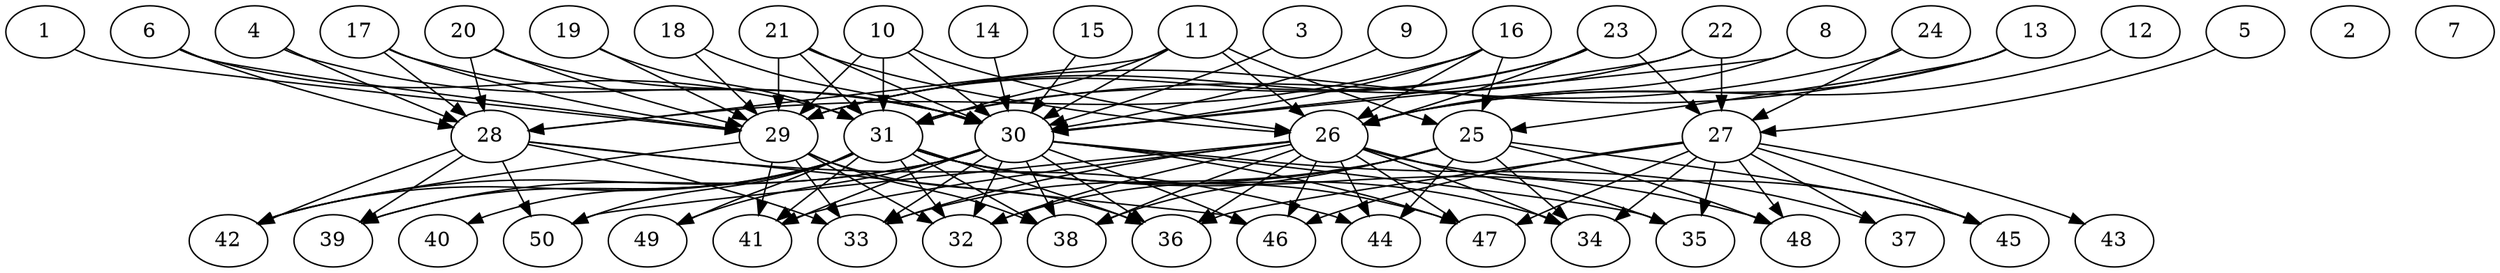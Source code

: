// DAG (tier=3-complex, mode=compute, n=50, ccr=0.456, fat=0.746, density=0.732, regular=0.280, jump=0.206, mindata=1048576, maxdata=16777216)
// DAG automatically generated by daggen at Sun Aug 24 16:33:34 2025
// /home/ermia/Project/Environments/daggen/bin/daggen --dot --ccr 0.456 --fat 0.746 --regular 0.280 --density 0.732 --jump 0.206 --mindata 1048576 --maxdata 16777216 -n 50 
digraph G {
  1 [size="133253677785313968128", alpha="0.04", expect_size="66626838892656984064"]
  1 -> 29 [size ="208709774999552"]
  2 [size="2127697519901675008", alpha="0.20", expect_size="1063848759950837504"]
  3 [size="108962242634088304", alpha="0.18", expect_size="54481121317044152"]
  3 -> 30 [size ="1854364075425792"]
  4 [size="872694973212906752", alpha="0.14", expect_size="436347486606453376"]
  4 -> 28 [size ="707544322408448"]
  4 -> 30 [size ="707544322408448"]
  5 [size="1468482604498944000", alpha="0.14", expect_size="734241302249472000"]
  5 -> 27 [size ="10335603916800"]
  6 [size="31501858050984812", alpha="0.16", expect_size="15750929025492406"]
  6 -> 28 [size ="73646685028352"]
  6 -> 29 [size ="73646685028352"]
  6 -> 31 [size ="73646685028352"]
  7 [size="59657384450385152", alpha="0.06", expect_size="29828692225192576"]
  8 [size="21327066699117236", alpha="0.13", expect_size="10663533349558618"]
  8 -> 26 [size ="446661574787072"]
  8 -> 30 [size ="446661574787072"]
  9 [size="114484621601120064", alpha="0.19", expect_size="57242310800560032"]
  9 -> 30 [size ="63254432841728"]
  10 [size="125687759428097904", alpha="0.17", expect_size="62843879714048952"]
  10 -> 26 [size ="1994354314969088"]
  10 -> 29 [size ="1994354314969088"]
  10 -> 30 [size ="1994354314969088"]
  10 -> 31 [size ="1994354314969088"]
  11 [size="98864415978756672", alpha="0.08", expect_size="49432207989378336"]
  11 -> 25 [size ="1807272611151872"]
  11 -> 26 [size ="1807272611151872"]
  11 -> 28 [size ="1807272611151872"]
  11 -> 30 [size ="1807272611151872"]
  11 -> 31 [size ="1807272611151872"]
  12 [size="99835967158648384", alpha="0.03", expect_size="49917983579324192"]
  12 -> 26 [size ="107631913992192"]
  13 [size="3431816064504386", alpha="0.05", expect_size="1715908032252193"]
  13 -> 25 [size ="69917109911552"]
  13 -> 26 [size ="69917109911552"]
  13 -> 31 [size ="69917109911552"]
  14 [size="17225335598434206", alpha="0.10", expect_size="8612667799217103"]
  14 -> 30 [size ="1379118058831872"]
  15 [size="58798347028997232", alpha="0.03", expect_size="29399173514498616"]
  15 -> 30 [size ="1285467278409728"]
  16 [size="20674990213195108", alpha="0.10", expect_size="10337495106597554"]
  16 -> 25 [size ="401468075016192"]
  16 -> 26 [size ="401468075016192"]
  16 -> 28 [size ="401468075016192"]
  16 -> 30 [size ="401468075016192"]
  17 [size="18321387718985716", alpha="0.07", expect_size="9160693859492858"]
  17 -> 28 [size ="409516483018752"]
  17 -> 29 [size ="409516483018752"]
  17 -> 30 [size ="409516483018752"]
  18 [size="1364664279605530591232", alpha="0.11", expect_size="682332139802765295616"]
  18 -> 29 [size ="984254032904192"]
  18 -> 30 [size ="984254032904192"]
  19 [size="13410137187570424", alpha="0.09", expect_size="6705068593785212"]
  19 -> 29 [size ="227002476920832"]
  19 -> 31 [size ="227002476920832"]
  20 [size="1149826826472048", alpha="0.05", expect_size="574913413236024"]
  20 -> 28 [size ="92017526833152"]
  20 -> 29 [size ="92017526833152"]
  20 -> 30 [size ="92017526833152"]
  21 [size="2656511444647936000000", alpha="0.12", expect_size="1328255722323968000000"]
  21 -> 26 [size ="1534491361280000"]
  21 -> 29 [size ="1534491361280000"]
  21 -> 30 [size ="1534491361280000"]
  21 -> 31 [size ="1534491361280000"]
  22 [size="29421256130743716", alpha="0.06", expect_size="14710628065371858"]
  22 -> 27 [size ="726623313723392"]
  22 -> 29 [size ="726623313723392"]
  22 -> 30 [size ="726623313723392"]
  23 [size="128424403362478292992", alpha="0.13", expect_size="64212201681239146496"]
  23 -> 26 [size ="203636219052032"]
  23 -> 27 [size ="203636219052032"]
  23 -> 29 [size ="203636219052032"]
  23 -> 31 [size ="203636219052032"]
  24 [size="1200354375828989440", alpha="0.02", expect_size="600177187914494720"]
  24 -> 27 [size ="1187711138398208"]
  24 -> 29 [size ="1187711138398208"]
  25 [size="3657585377079550464", alpha="0.11", expect_size="1828792688539775232"]
  25 -> 32 [size ="1836199392051200"]
  25 -> 33 [size ="1836199392051200"]
  25 -> 34 [size ="1836199392051200"]
  25 -> 38 [size ="1836199392051200"]
  25 -> 44 [size ="1836199392051200"]
  25 -> 45 [size ="1836199392051200"]
  25 -> 48 [size ="1836199392051200"]
  26 [size="4832157593579290624", alpha="0.06", expect_size="2416078796789645312"]
  26 -> 32 [size ="22865676075008"]
  26 -> 33 [size ="22865676075008"]
  26 -> 34 [size ="22865676075008"]
  26 -> 35 [size ="22865676075008"]
  26 -> 36 [size ="22865676075008"]
  26 -> 38 [size ="22865676075008"]
  26 -> 41 [size ="22865676075008"]
  26 -> 44 [size ="22865676075008"]
  26 -> 45 [size ="22865676075008"]
  26 -> 46 [size ="22865676075008"]
  26 -> 47 [size ="22865676075008"]
  26 -> 50 [size ="22865676075008"]
  27 [size="249863799336551776", alpha="0.13", expect_size="124931899668275888"]
  27 -> 34 [size ="630416985817088"]
  27 -> 35 [size ="630416985817088"]
  27 -> 36 [size ="630416985817088"]
  27 -> 37 [size ="630416985817088"]
  27 -> 43 [size ="630416985817088"]
  27 -> 45 [size ="630416985817088"]
  27 -> 46 [size ="630416985817088"]
  27 -> 47 [size ="630416985817088"]
  27 -> 48 [size ="630416985817088"]
  28 [size="15161068890475200512", alpha="0.18", expect_size="7580534445237600256"]
  28 -> 33 [size ="49005316800512"]
  28 -> 39 [size ="49005316800512"]
  28 -> 42 [size ="49005316800512"]
  28 -> 44 [size ="49005316800512"]
  28 -> 46 [size ="49005316800512"]
  28 -> 50 [size ="49005316800512"]
  29 [size="50505969335059896", alpha="0.07", expect_size="25252984667529948"]
  29 -> 32 [size ="1560926012571648"]
  29 -> 33 [size ="1560926012571648"]
  29 -> 36 [size ="1560926012571648"]
  29 -> 38 [size ="1560926012571648"]
  29 -> 41 [size ="1560926012571648"]
  29 -> 42 [size ="1560926012571648"]
  30 [size="22032647964187668", alpha="0.05", expect_size="11016323982093834"]
  30 -> 32 [size ="13233331109888"]
  30 -> 33 [size ="13233331109888"]
  30 -> 35 [size ="13233331109888"]
  30 -> 36 [size ="13233331109888"]
  30 -> 37 [size ="13233331109888"]
  30 -> 38 [size ="13233331109888"]
  30 -> 39 [size ="13233331109888"]
  30 -> 41 [size ="13233331109888"]
  30 -> 42 [size ="13233331109888"]
  30 -> 46 [size ="13233331109888"]
  30 -> 47 [size ="13233331109888"]
  30 -> 49 [size ="13233331109888"]
  31 [size="369176203826820032", alpha="0.05", expect_size="184588101913410016"]
  31 -> 32 [size ="683257364480000"]
  31 -> 34 [size ="683257364480000"]
  31 -> 36 [size ="683257364480000"]
  31 -> 38 [size ="683257364480000"]
  31 -> 39 [size ="683257364480000"]
  31 -> 40 [size ="683257364480000"]
  31 -> 41 [size ="683257364480000"]
  31 -> 42 [size ="683257364480000"]
  31 -> 47 [size ="683257364480000"]
  31 -> 48 [size ="683257364480000"]
  31 -> 49 [size ="683257364480000"]
  31 -> 50 [size ="683257364480000"]
  32 [size="2828556132673344", alpha="0.04", expect_size="1414278066336672"]
  33 [size="2328888244461438976", alpha="0.14", expect_size="1164444122230719488"]
  34 [size="16668648031063280", alpha="0.17", expect_size="8334324015531640"]
  35 [size="76111380513599296", alpha="0.18", expect_size="38055690256799648"]
  36 [size="21846798901444608000", alpha="0.19", expect_size="10923399450722304000"]
  37 [size="2797403871666765824000", alpha="0.17", expect_size="1398701935833382912000"]
  38 [size="5120262905323806720", alpha="0.08", expect_size="2560131452661903360"]
  39 [size="20553643682633316", alpha="0.06", expect_size="10276821841316658"]
  40 [size="8184179616978567168", alpha="0.14", expect_size="4092089808489283584"]
  41 [size="1203465111670692096", alpha="0.01", expect_size="601732555835346048"]
  42 [size="5463679436849152000", alpha="0.17", expect_size="2731839718424576000"]
  43 [size="32142872341905408000", alpha="0.05", expect_size="16071436170952704000"]
  44 [size="50927224930006088", alpha="0.11", expect_size="25463612465003044"]
  45 [size="2770567450124117504", alpha="0.15", expect_size="1385283725062058752"]
  46 [size="407995455348951482368", alpha="0.08", expect_size="203997727674475741184"]
  47 [size="900398884184915968000", alpha="0.12", expect_size="450199442092457984000"]
  48 [size="1999553101025035419648", alpha="0.09", expect_size="999776550512517709824"]
  49 [size="1192294737340352768", alpha="0.10", expect_size="596147368670176384"]
  50 [size="1324169543054587", alpha="0.05", expect_size="662084771527293"]
}